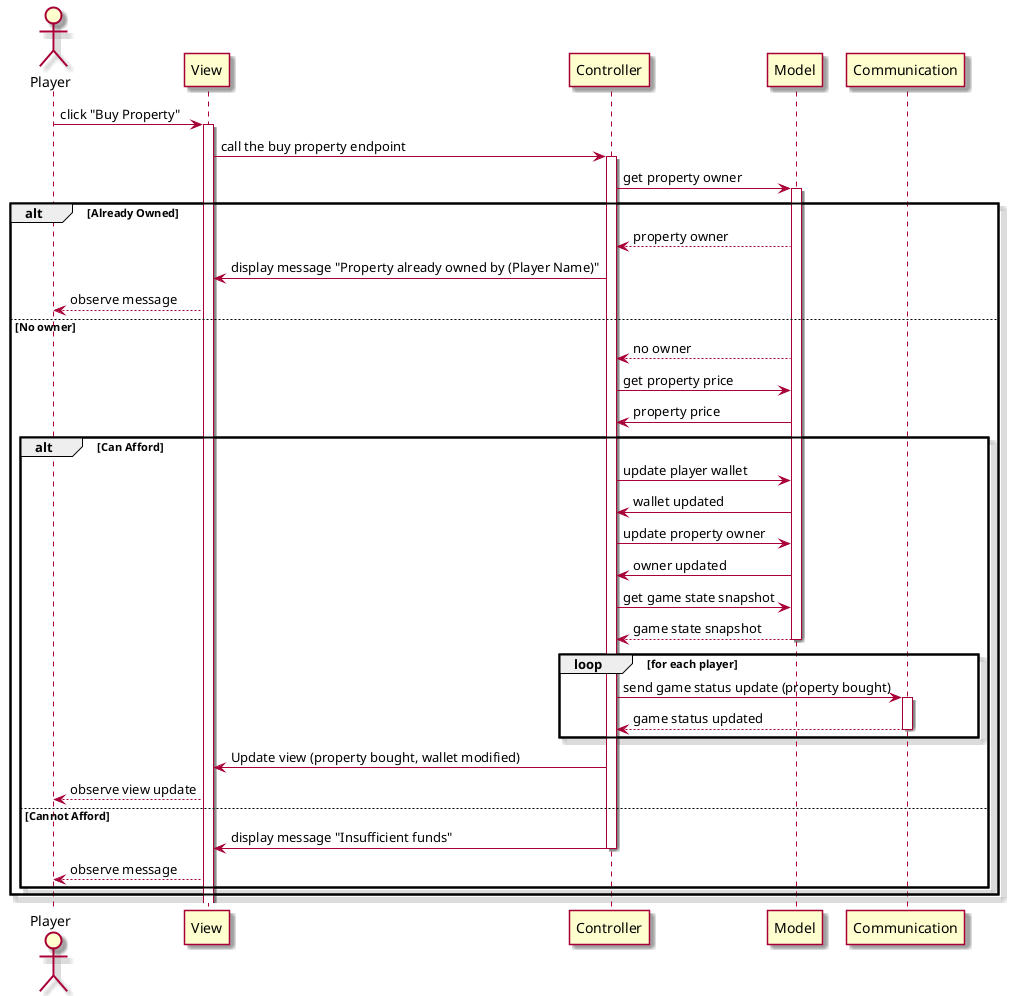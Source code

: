 @startuml

skin rose

actor Player

Player -> View++: click "Buy Property"
View -> Controller++: call the buy property endpoint
Controller -> Model++: get property owner

alt Already Owned
  Model --> Controller: property owner
  Controller -> View: display message "Property already owned by (Player Name)"
  View --> Player: observe message
else No owner
  Model --> Controller: no owner
  Controller -> Model: get property price
  Model -> Controller: property price
  alt Can Afford
    Controller -> Model: update player wallet
    Model -> Controller: wallet updated
    Controller -> Model: update property owner
    Model -> Controller: owner updated
    Controller -> Model: get game state snapshot
    Model --> Controller--: game state snapshot
    loop for each player
          Controller -> Communication ++: send game status update (property bought)
          Communication --> Controller--: game status updated
        end
    Controller -> View: Update view (property bought, wallet modified)
    View --> Player: observe view update
  else Cannot Afford
    Controller -> View--: display message "Insufficient funds"
    View --> Player: observe message
    
  end

end

@enduml
